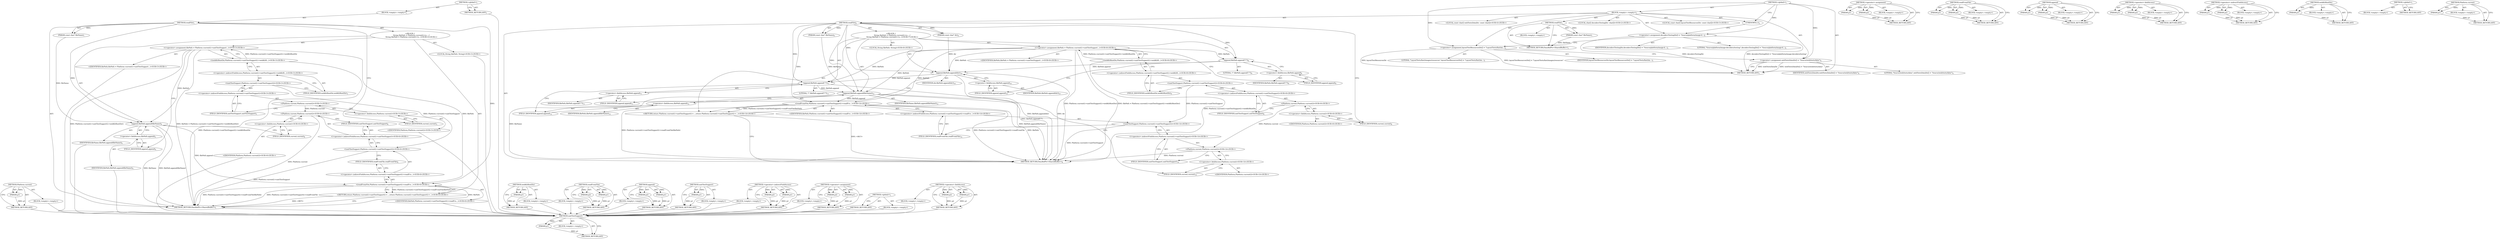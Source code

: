 digraph "Platform.current" {
vulnerable_80 [label=<(METHOD,Platform.current)>];
vulnerable_81 [label=<(PARAM,p1)>];
vulnerable_82 [label=<(BLOCK,&lt;empty&gt;,&lt;empty&gt;)>];
vulnerable_83 [label=<(METHOD_RETURN,ANY)>];
vulnerable_6 [label=<(METHOD,&lt;global&gt;)<SUB>1</SUB>>];
vulnerable_7 [label=<(BLOCK,&lt;empty&gt;,&lt;empty&gt;)<SUB>1</SUB>>];
vulnerable_8 [label=<(METHOD,readFile)<SUB>1</SUB>>];
vulnerable_9 [label=<(PARAM,const char* fileName)<SUB>1</SUB>>];
vulnerable_10 [label="<(BLOCK,{
     String filePath = Platform::current()-&gt;u...,{
     String filePath = Platform::current()-&gt;u...)<SUB>2</SUB>>"];
vulnerable_11 [label="<(LOCAL,String filePath: String)<SUB>3</SUB>>"];
vulnerable_12 [label="<(&lt;operator&gt;.assignment,filePath = Platform::current()-&gt;unitTestSupport...)<SUB>3</SUB>>"];
vulnerable_13 [label="<(IDENTIFIER,filePath,filePath = Platform::current()-&gt;unitTestSupport...)<SUB>3</SUB>>"];
vulnerable_14 [label="<(webKitRootDir,Platform::current()-&gt;unitTestSupport()-&gt;webKitR...)<SUB>3</SUB>>"];
vulnerable_15 [label="<(&lt;operator&gt;.indirectFieldAccess,Platform::current()-&gt;unitTestSupport()-&gt;webKitR...)<SUB>3</SUB>>"];
vulnerable_16 [label="<(unitTestSupport,Platform::current()-&gt;unitTestSupport())<SUB>3</SUB>>"];
vulnerable_17 [label="<(&lt;operator&gt;.indirectFieldAccess,Platform::current()-&gt;unitTestSupport)<SUB>3</SUB>>"];
vulnerable_18 [label="<(Platform.current,Platform::current())<SUB>3</SUB>>"];
vulnerable_19 [label="<(&lt;operator&gt;.fieldAccess,Platform::current)<SUB>3</SUB>>"];
vulnerable_20 [label="<(IDENTIFIER,Platform,Platform::current())<SUB>3</SUB>>"];
vulnerable_21 [label=<(FIELD_IDENTIFIER,current,current)<SUB>3</SUB>>];
vulnerable_22 [label=<(FIELD_IDENTIFIER,unitTestSupport,unitTestSupport)<SUB>3</SUB>>];
vulnerable_23 [label=<(FIELD_IDENTIFIER,webKitRootDir,webKitRootDir)<SUB>3</SUB>>];
vulnerable_24 [label=<(append,filePath.append(fileName))<SUB>4</SUB>>];
vulnerable_25 [label=<(&lt;operator&gt;.fieldAccess,filePath.append)<SUB>4</SUB>>];
vulnerable_26 [label=<(IDENTIFIER,filePath,filePath.append(fileName))<SUB>4</SUB>>];
vulnerable_27 [label=<(FIELD_IDENTIFIER,append,append)<SUB>4</SUB>>];
vulnerable_28 [label=<(IDENTIFIER,fileName,filePath.append(fileName))<SUB>4</SUB>>];
vulnerable_29 [label="<(RETURN,return Platform::current()-&gt;unitTestSupport()-&gt;...,return Platform::current()-&gt;unitTestSupport()-&gt;...)<SUB>6</SUB>>"];
vulnerable_30 [label="<(readFromFile,Platform::current()-&gt;unitTestSupport()-&gt;readFro...)<SUB>6</SUB>>"];
vulnerable_31 [label="<(&lt;operator&gt;.indirectFieldAccess,Platform::current()-&gt;unitTestSupport()-&gt;readFro...)<SUB>6</SUB>>"];
vulnerable_32 [label="<(unitTestSupport,Platform::current()-&gt;unitTestSupport())<SUB>6</SUB>>"];
vulnerable_33 [label="<(&lt;operator&gt;.indirectFieldAccess,Platform::current()-&gt;unitTestSupport)<SUB>6</SUB>>"];
vulnerable_34 [label="<(Platform.current,Platform::current())<SUB>6</SUB>>"];
vulnerable_35 [label="<(&lt;operator&gt;.fieldAccess,Platform::current)<SUB>6</SUB>>"];
vulnerable_36 [label="<(IDENTIFIER,Platform,Platform::current())<SUB>6</SUB>>"];
vulnerable_37 [label=<(FIELD_IDENTIFIER,current,current)<SUB>6</SUB>>];
vulnerable_38 [label=<(FIELD_IDENTIFIER,unitTestSupport,unitTestSupport)<SUB>6</SUB>>];
vulnerable_39 [label=<(FIELD_IDENTIFIER,readFromFile,readFromFile)<SUB>6</SUB>>];
vulnerable_40 [label="<(IDENTIFIER,filePath,Platform::current()-&gt;unitTestSupport()-&gt;readFro...)<SUB>6</SUB>>"];
vulnerable_41 [label=<(METHOD_RETURN,PassRefPtr&lt;SharedBuffer&gt;)<SUB>1</SUB>>];
vulnerable_43 [label=<(METHOD_RETURN,ANY)<SUB>1</SUB>>];
vulnerable_67 [label=<(METHOD,webKitRootDir)>];
vulnerable_68 [label=<(PARAM,p1)>];
vulnerable_69 [label=<(BLOCK,&lt;empty&gt;,&lt;empty&gt;)>];
vulnerable_70 [label=<(METHOD_RETURN,ANY)>];
vulnerable_94 [label=<(METHOD,readFromFile)>];
vulnerable_95 [label=<(PARAM,p1)>];
vulnerable_96 [label=<(PARAM,p2)>];
vulnerable_97 [label=<(BLOCK,&lt;empty&gt;,&lt;empty&gt;)>];
vulnerable_98 [label=<(METHOD_RETURN,ANY)>];
vulnerable_89 [label=<(METHOD,append)>];
vulnerable_90 [label=<(PARAM,p1)>];
vulnerable_91 [label=<(PARAM,p2)>];
vulnerable_92 [label=<(BLOCK,&lt;empty&gt;,&lt;empty&gt;)>];
vulnerable_93 [label=<(METHOD_RETURN,ANY)>];
vulnerable_76 [label=<(METHOD,unitTestSupport)>];
vulnerable_77 [label=<(PARAM,p1)>];
vulnerable_78 [label=<(BLOCK,&lt;empty&gt;,&lt;empty&gt;)>];
vulnerable_79 [label=<(METHOD_RETURN,ANY)>];
vulnerable_71 [label=<(METHOD,&lt;operator&gt;.indirectFieldAccess)>];
vulnerable_72 [label=<(PARAM,p1)>];
vulnerable_73 [label=<(PARAM,p2)>];
vulnerable_74 [label=<(BLOCK,&lt;empty&gt;,&lt;empty&gt;)>];
vulnerable_75 [label=<(METHOD_RETURN,ANY)>];
vulnerable_62 [label=<(METHOD,&lt;operator&gt;.assignment)>];
vulnerable_63 [label=<(PARAM,p1)>];
vulnerable_64 [label=<(PARAM,p2)>];
vulnerable_65 [label=<(BLOCK,&lt;empty&gt;,&lt;empty&gt;)>];
vulnerable_66 [label=<(METHOD_RETURN,ANY)>];
vulnerable_56 [label=<(METHOD,&lt;global&gt;)<SUB>1</SUB>>];
vulnerable_57 [label=<(BLOCK,&lt;empty&gt;,&lt;empty&gt;)>];
vulnerable_58 [label=<(METHOD_RETURN,ANY)>];
vulnerable_84 [label=<(METHOD,&lt;operator&gt;.fieldAccess)>];
vulnerable_85 [label=<(PARAM,p1)>];
vulnerable_86 [label=<(PARAM,p2)>];
vulnerable_87 [label=<(BLOCK,&lt;empty&gt;,&lt;empty&gt;)>];
vulnerable_88 [label=<(METHOD_RETURN,ANY)>];
fixed_122 [label=<(METHOD,unitTestSupport)>];
fixed_123 [label=<(PARAM,p1)>];
fixed_124 [label=<(BLOCK,&lt;empty&gt;,&lt;empty&gt;)>];
fixed_125 [label=<(METHOD_RETURN,ANY)>];
fixed_6 [label=<(METHOD,&lt;global&gt;)<SUB>1</SUB>>];
fixed_7 [label=<(BLOCK,&lt;empty&gt;,&lt;empty&gt;)<SUB>1</SUB>>];
fixed_8 [label=<(METHOD,readFile)<SUB>1</SUB>>];
fixed_9 [label=<(PARAM,const char* fileName)<SUB>1</SUB>>];
fixed_10 [label=<(BLOCK,&lt;empty&gt;,&lt;empty&gt;)>];
fixed_11 [label=<(METHOD_RETURN,PassRefPtr&lt;SharedBuffer&gt;)<SUB>1</SUB>>];
fixed_13 [label=<(UNKNOWN,t,t)<SUB>2</SUB>>];
fixed_14 [label="<(LOCAL,char[] decodersTestingDir: char[])<SUB>2</SUB>>"];
fixed_15 [label=<(&lt;operator&gt;.assignment,decodersTestingDir[] = &quot;Source/platform/image-d...)<SUB>2</SUB>>];
fixed_16 [label=<(IDENTIFIER,decodersTestingDir,decodersTestingDir[] = &quot;Source/platform/image-d...)<SUB>2</SUB>>];
fixed_17 [label=<(LITERAL,&quot;Source/platform/image-decoders/testing&quot;,decodersTestingDir[] = &quot;Source/platform/image-d...)<SUB>2</SUB>>];
fixed_18 [label="<(LOCAL,const char[] layoutTestResourcesDir: const char[])<SUB>3</SUB>>"];
fixed_19 [label=<(&lt;operator&gt;.assignment,layoutTestResourcesDir[] = &quot;LayoutTests/fast/im...)<SUB>3</SUB>>];
fixed_20 [label=<(IDENTIFIER,layoutTestResourcesDir,layoutTestResourcesDir[] = &quot;LayoutTests/fast/im...)<SUB>3</SUB>>];
fixed_21 [label=<(LITERAL,&quot;LayoutTests/fast/images/resources&quot;,layoutTestResourcesDir[] = &quot;LayoutTests/fast/im...)<SUB>3</SUB>>];
fixed_22 [label="<(LOCAL,const char[] webTestsDataDir: const char[])<SUB>4</SUB>>"];
fixed_23 [label=<(&lt;operator&gt;.assignment,webTestsDataDir[] = &quot;Source/web/tests/data&quot;)<SUB>4</SUB>>];
fixed_24 [label=<(IDENTIFIER,webTestsDataDir,webTestsDataDir[] = &quot;Source/web/tests/data&quot;)<SUB>4</SUB>>];
fixed_25 [label=<(LITERAL,&quot;Source/web/tests/data&quot;,webTestsDataDir[] = &quot;Source/web/tests/data&quot;)<SUB>4</SUB>>];
fixed_26 [label=<(METHOD,readFile)<SUB>6</SUB>>];
fixed_27 [label=<(PARAM,const char* dir)<SUB>6</SUB>>];
fixed_28 [label=<(PARAM,const char* fileName)<SUB>6</SUB>>];
fixed_29 [label="<(BLOCK,{
     String filePath = Platform::current()-&gt;u...,{
     String filePath = Platform::current()-&gt;u...)<SUB>7</SUB>>"];
fixed_30 [label="<(LOCAL,String filePath: String)<SUB>8</SUB>>"];
fixed_31 [label="<(&lt;operator&gt;.assignment,filePath = Platform::current()-&gt;unitTestSupport...)<SUB>8</SUB>>"];
fixed_32 [label="<(IDENTIFIER,filePath,filePath = Platform::current()-&gt;unitTestSupport...)<SUB>8</SUB>>"];
fixed_33 [label="<(webKitRootDir,Platform::current()-&gt;unitTestSupport()-&gt;webKitR...)<SUB>8</SUB>>"];
fixed_34 [label="<(&lt;operator&gt;.indirectFieldAccess,Platform::current()-&gt;unitTestSupport()-&gt;webKitR...)<SUB>8</SUB>>"];
fixed_35 [label="<(unitTestSupport,Platform::current()-&gt;unitTestSupport())<SUB>8</SUB>>"];
fixed_36 [label="<(&lt;operator&gt;.indirectFieldAccess,Platform::current()-&gt;unitTestSupport)<SUB>8</SUB>>"];
fixed_37 [label="<(Platform.current,Platform::current())<SUB>8</SUB>>"];
fixed_38 [label="<(&lt;operator&gt;.fieldAccess,Platform::current)<SUB>8</SUB>>"];
fixed_39 [label="<(IDENTIFIER,Platform,Platform::current())<SUB>8</SUB>>"];
fixed_40 [label=<(FIELD_IDENTIFIER,current,current)<SUB>8</SUB>>];
fixed_41 [label=<(FIELD_IDENTIFIER,unitTestSupport,unitTestSupport)<SUB>8</SUB>>];
fixed_42 [label=<(FIELD_IDENTIFIER,webKitRootDir,webKitRootDir)<SUB>8</SUB>>];
fixed_43 [label=<(append,filePath.append(&quot;/&quot;))<SUB>9</SUB>>];
fixed_44 [label=<(&lt;operator&gt;.fieldAccess,filePath.append)<SUB>9</SUB>>];
fixed_45 [label=<(IDENTIFIER,filePath,filePath.append(&quot;/&quot;))<SUB>9</SUB>>];
fixed_46 [label=<(FIELD_IDENTIFIER,append,append)<SUB>9</SUB>>];
fixed_47 [label=<(LITERAL,&quot;/&quot;,filePath.append(&quot;/&quot;))<SUB>9</SUB>>];
fixed_48 [label=<(append,filePath.append(dir))<SUB>10</SUB>>];
fixed_49 [label=<(&lt;operator&gt;.fieldAccess,filePath.append)<SUB>10</SUB>>];
fixed_50 [label=<(IDENTIFIER,filePath,filePath.append(dir))<SUB>10</SUB>>];
fixed_51 [label=<(FIELD_IDENTIFIER,append,append)<SUB>10</SUB>>];
fixed_52 [label=<(IDENTIFIER,dir,filePath.append(dir))<SUB>10</SUB>>];
fixed_53 [label=<(append,filePath.append(&quot;/&quot;))<SUB>11</SUB>>];
fixed_54 [label=<(&lt;operator&gt;.fieldAccess,filePath.append)<SUB>11</SUB>>];
fixed_55 [label=<(IDENTIFIER,filePath,filePath.append(&quot;/&quot;))<SUB>11</SUB>>];
fixed_56 [label=<(FIELD_IDENTIFIER,append,append)<SUB>11</SUB>>];
fixed_57 [label=<(LITERAL,&quot;/&quot;,filePath.append(&quot;/&quot;))<SUB>11</SUB>>];
fixed_58 [label=<(append,filePath.append(fileName))<SUB>12</SUB>>];
fixed_59 [label=<(&lt;operator&gt;.fieldAccess,filePath.append)<SUB>12</SUB>>];
fixed_60 [label=<(IDENTIFIER,filePath,filePath.append(fileName))<SUB>12</SUB>>];
fixed_61 [label=<(FIELD_IDENTIFIER,append,append)<SUB>12</SUB>>];
fixed_62 [label=<(IDENTIFIER,fileName,filePath.append(fileName))<SUB>12</SUB>>];
fixed_63 [label="<(RETURN,return Platform::current()-&gt;unitTestSupport()-&gt;...,return Platform::current()-&gt;unitTestSupport()-&gt;...)<SUB>14</SUB>>"];
fixed_64 [label="<(readFromFile,Platform::current()-&gt;unitTestSupport()-&gt;readFro...)<SUB>14</SUB>>"];
fixed_65 [label="<(&lt;operator&gt;.indirectFieldAccess,Platform::current()-&gt;unitTestSupport()-&gt;readFro...)<SUB>14</SUB>>"];
fixed_66 [label="<(unitTestSupport,Platform::current()-&gt;unitTestSupport())<SUB>14</SUB>>"];
fixed_67 [label="<(&lt;operator&gt;.indirectFieldAccess,Platform::current()-&gt;unitTestSupport)<SUB>14</SUB>>"];
fixed_68 [label="<(Platform.current,Platform::current())<SUB>14</SUB>>"];
fixed_69 [label="<(&lt;operator&gt;.fieldAccess,Platform::current)<SUB>14</SUB>>"];
fixed_70 [label="<(IDENTIFIER,Platform,Platform::current())<SUB>14</SUB>>"];
fixed_71 [label=<(FIELD_IDENTIFIER,current,current)<SUB>14</SUB>>];
fixed_72 [label=<(FIELD_IDENTIFIER,unitTestSupport,unitTestSupport)<SUB>14</SUB>>];
fixed_73 [label=<(FIELD_IDENTIFIER,readFromFile,readFromFile)<SUB>14</SUB>>];
fixed_74 [label="<(IDENTIFIER,filePath,Platform::current()-&gt;unitTestSupport()-&gt;readFro...)<SUB>14</SUB>>"];
fixed_75 [label=<(METHOD_RETURN,PassRefPtr&lt;SharedBuffer&gt;)<SUB>6</SUB>>];
fixed_77 [label=<(METHOD_RETURN,ANY)<SUB>1</SUB>>];
fixed_108 [label=<(METHOD,&lt;operator&gt;.assignment)>];
fixed_109 [label=<(PARAM,p1)>];
fixed_110 [label=<(PARAM,p2)>];
fixed_111 [label=<(BLOCK,&lt;empty&gt;,&lt;empty&gt;)>];
fixed_112 [label=<(METHOD_RETURN,ANY)>];
fixed_140 [label=<(METHOD,readFromFile)>];
fixed_141 [label=<(PARAM,p1)>];
fixed_142 [label=<(PARAM,p2)>];
fixed_143 [label=<(BLOCK,&lt;empty&gt;,&lt;empty&gt;)>];
fixed_144 [label=<(METHOD_RETURN,ANY)>];
fixed_135 [label=<(METHOD,append)>];
fixed_136 [label=<(PARAM,p1)>];
fixed_137 [label=<(PARAM,p2)>];
fixed_138 [label=<(BLOCK,&lt;empty&gt;,&lt;empty&gt;)>];
fixed_139 [label=<(METHOD_RETURN,ANY)>];
fixed_130 [label=<(METHOD,&lt;operator&gt;.fieldAccess)>];
fixed_131 [label=<(PARAM,p1)>];
fixed_132 [label=<(PARAM,p2)>];
fixed_133 [label=<(BLOCK,&lt;empty&gt;,&lt;empty&gt;)>];
fixed_134 [label=<(METHOD_RETURN,ANY)>];
fixed_117 [label=<(METHOD,&lt;operator&gt;.indirectFieldAccess)>];
fixed_118 [label=<(PARAM,p1)>];
fixed_119 [label=<(PARAM,p2)>];
fixed_120 [label=<(BLOCK,&lt;empty&gt;,&lt;empty&gt;)>];
fixed_121 [label=<(METHOD_RETURN,ANY)>];
fixed_113 [label=<(METHOD,webKitRootDir)>];
fixed_114 [label=<(PARAM,p1)>];
fixed_115 [label=<(BLOCK,&lt;empty&gt;,&lt;empty&gt;)>];
fixed_116 [label=<(METHOD_RETURN,ANY)>];
fixed_102 [label=<(METHOD,&lt;global&gt;)<SUB>1</SUB>>];
fixed_103 [label=<(BLOCK,&lt;empty&gt;,&lt;empty&gt;)>];
fixed_104 [label=<(METHOD_RETURN,ANY)>];
fixed_126 [label=<(METHOD,Platform.current)>];
fixed_127 [label=<(PARAM,p1)>];
fixed_128 [label=<(BLOCK,&lt;empty&gt;,&lt;empty&gt;)>];
fixed_129 [label=<(METHOD_RETURN,ANY)>];
vulnerable_80 -> vulnerable_81  [key=0, label="AST: "];
vulnerable_80 -> vulnerable_81  [key=1, label="DDG: "];
vulnerable_80 -> vulnerable_82  [key=0, label="AST: "];
vulnerable_80 -> vulnerable_83  [key=0, label="AST: "];
vulnerable_80 -> vulnerable_83  [key=1, label="CFG: "];
vulnerable_81 -> vulnerable_83  [key=0, label="DDG: p1"];
vulnerable_82 -> fixed_122  [key=0];
vulnerable_83 -> fixed_122  [key=0];
vulnerable_6 -> vulnerable_7  [key=0, label="AST: "];
vulnerable_6 -> vulnerable_43  [key=0, label="AST: "];
vulnerable_6 -> vulnerable_43  [key=1, label="CFG: "];
vulnerable_7 -> vulnerable_8  [key=0, label="AST: "];
vulnerable_8 -> vulnerable_9  [key=0, label="AST: "];
vulnerable_8 -> vulnerable_9  [key=1, label="DDG: "];
vulnerable_8 -> vulnerable_10  [key=0, label="AST: "];
vulnerable_8 -> vulnerable_41  [key=0, label="AST: "];
vulnerable_8 -> vulnerable_21  [key=0, label="CFG: "];
vulnerable_8 -> vulnerable_24  [key=0, label="DDG: "];
vulnerable_8 -> vulnerable_30  [key=0, label="DDG: "];
vulnerable_9 -> vulnerable_24  [key=0, label="DDG: fileName"];
vulnerable_10 -> vulnerable_11  [key=0, label="AST: "];
vulnerable_10 -> vulnerable_12  [key=0, label="AST: "];
vulnerable_10 -> vulnerable_24  [key=0, label="AST: "];
vulnerable_10 -> vulnerable_29  [key=0, label="AST: "];
vulnerable_11 -> fixed_122  [key=0];
vulnerable_12 -> vulnerable_13  [key=0, label="AST: "];
vulnerable_12 -> vulnerable_14  [key=0, label="AST: "];
vulnerable_12 -> vulnerable_27  [key=0, label="CFG: "];
vulnerable_12 -> vulnerable_41  [key=0, label="DDG: Platform::current()-&gt;unitTestSupport()-&gt;webKitRootDir()"];
vulnerable_12 -> vulnerable_41  [key=1, label="DDG: filePath = Platform::current()-&gt;unitTestSupport()-&gt;webKitRootDir()"];
vulnerable_12 -> vulnerable_24  [key=0, label="DDG: filePath"];
vulnerable_12 -> vulnerable_30  [key=0, label="DDG: filePath"];
vulnerable_13 -> fixed_122  [key=0];
vulnerable_14 -> vulnerable_15  [key=0, label="AST: "];
vulnerable_14 -> vulnerable_12  [key=0, label="CFG: "];
vulnerable_14 -> vulnerable_12  [key=1, label="DDG: Platform::current()-&gt;unitTestSupport()-&gt;webKitRootDir"];
vulnerable_14 -> vulnerable_41  [key=0, label="DDG: Platform::current()-&gt;unitTestSupport()-&gt;webKitRootDir"];
vulnerable_15 -> vulnerable_16  [key=0, label="AST: "];
vulnerable_15 -> vulnerable_23  [key=0, label="AST: "];
vulnerable_15 -> vulnerable_14  [key=0, label="CFG: "];
vulnerable_16 -> vulnerable_17  [key=0, label="AST: "];
vulnerable_16 -> vulnerable_23  [key=0, label="CFG: "];
vulnerable_16 -> vulnerable_32  [key=0, label="DDG: Platform::current()-&gt;unitTestSupport"];
vulnerable_17 -> vulnerable_18  [key=0, label="AST: "];
vulnerable_17 -> vulnerable_22  [key=0, label="AST: "];
vulnerable_17 -> vulnerable_16  [key=0, label="CFG: "];
vulnerable_18 -> vulnerable_19  [key=0, label="AST: "];
vulnerable_18 -> vulnerable_22  [key=0, label="CFG: "];
vulnerable_18 -> vulnerable_34  [key=0, label="DDG: Platform::current"];
vulnerable_19 -> vulnerable_20  [key=0, label="AST: "];
vulnerable_19 -> vulnerable_21  [key=0, label="AST: "];
vulnerable_19 -> vulnerable_18  [key=0, label="CFG: "];
vulnerable_20 -> fixed_122  [key=0];
vulnerable_21 -> vulnerable_19  [key=0, label="CFG: "];
vulnerable_22 -> vulnerable_17  [key=0, label="CFG: "];
vulnerable_23 -> vulnerable_15  [key=0, label="CFG: "];
vulnerable_24 -> vulnerable_25  [key=0, label="AST: "];
vulnerable_24 -> vulnerable_28  [key=0, label="AST: "];
vulnerable_24 -> vulnerable_37  [key=0, label="CFG: "];
vulnerable_24 -> vulnerable_41  [key=0, label="DDG: fileName"];
vulnerable_24 -> vulnerable_41  [key=1, label="DDG: filePath.append(fileName)"];
vulnerable_24 -> vulnerable_30  [key=0, label="DDG: filePath.append"];
vulnerable_25 -> vulnerable_26  [key=0, label="AST: "];
vulnerable_25 -> vulnerable_27  [key=0, label="AST: "];
vulnerable_25 -> vulnerable_24  [key=0, label="CFG: "];
vulnerable_26 -> fixed_122  [key=0];
vulnerable_27 -> vulnerable_25  [key=0, label="CFG: "];
vulnerable_28 -> fixed_122  [key=0];
vulnerable_29 -> vulnerable_30  [key=0, label="AST: "];
vulnerable_29 -> vulnerable_41  [key=0, label="CFG: "];
vulnerable_29 -> vulnerable_41  [key=1, label="DDG: &lt;RET&gt;"];
vulnerable_30 -> vulnerable_31  [key=0, label="AST: "];
vulnerable_30 -> vulnerable_40  [key=0, label="AST: "];
vulnerable_30 -> vulnerable_29  [key=0, label="CFG: "];
vulnerable_30 -> vulnerable_29  [key=1, label="DDG: Platform::current()-&gt;unitTestSupport()-&gt;readFromFile(filePath)"];
vulnerable_30 -> vulnerable_41  [key=0, label="DDG: Platform::current()-&gt;unitTestSupport()-&gt;readFromFile"];
vulnerable_30 -> vulnerable_41  [key=1, label="DDG: filePath"];
vulnerable_30 -> vulnerable_41  [key=2, label="DDG: Platform::current()-&gt;unitTestSupport()-&gt;readFromFile(filePath)"];
vulnerable_31 -> vulnerable_32  [key=0, label="AST: "];
vulnerable_31 -> vulnerable_39  [key=0, label="AST: "];
vulnerable_31 -> vulnerable_30  [key=0, label="CFG: "];
vulnerable_32 -> vulnerable_33  [key=0, label="AST: "];
vulnerable_32 -> vulnerable_39  [key=0, label="CFG: "];
vulnerable_32 -> vulnerable_41  [key=0, label="DDG: Platform::current()-&gt;unitTestSupport"];
vulnerable_33 -> vulnerable_34  [key=0, label="AST: "];
vulnerable_33 -> vulnerable_38  [key=0, label="AST: "];
vulnerable_33 -> vulnerable_32  [key=0, label="CFG: "];
vulnerable_34 -> vulnerable_35  [key=0, label="AST: "];
vulnerable_34 -> vulnerable_38  [key=0, label="CFG: "];
vulnerable_34 -> vulnerable_41  [key=0, label="DDG: Platform::current"];
vulnerable_35 -> vulnerable_36  [key=0, label="AST: "];
vulnerable_35 -> vulnerable_37  [key=0, label="AST: "];
vulnerable_35 -> vulnerable_34  [key=0, label="CFG: "];
vulnerable_36 -> fixed_122  [key=0];
vulnerable_37 -> vulnerable_35  [key=0, label="CFG: "];
vulnerable_38 -> vulnerable_33  [key=0, label="CFG: "];
vulnerable_39 -> vulnerable_31  [key=0, label="CFG: "];
vulnerable_40 -> fixed_122  [key=0];
vulnerable_41 -> fixed_122  [key=0];
vulnerable_43 -> fixed_122  [key=0];
vulnerable_67 -> vulnerable_68  [key=0, label="AST: "];
vulnerable_67 -> vulnerable_68  [key=1, label="DDG: "];
vulnerable_67 -> vulnerable_69  [key=0, label="AST: "];
vulnerable_67 -> vulnerable_70  [key=0, label="AST: "];
vulnerable_67 -> vulnerable_70  [key=1, label="CFG: "];
vulnerable_68 -> vulnerable_70  [key=0, label="DDG: p1"];
vulnerable_69 -> fixed_122  [key=0];
vulnerable_70 -> fixed_122  [key=0];
vulnerable_94 -> vulnerable_95  [key=0, label="AST: "];
vulnerable_94 -> vulnerable_95  [key=1, label="DDG: "];
vulnerable_94 -> vulnerable_97  [key=0, label="AST: "];
vulnerable_94 -> vulnerable_96  [key=0, label="AST: "];
vulnerable_94 -> vulnerable_96  [key=1, label="DDG: "];
vulnerable_94 -> vulnerable_98  [key=0, label="AST: "];
vulnerable_94 -> vulnerable_98  [key=1, label="CFG: "];
vulnerable_95 -> vulnerable_98  [key=0, label="DDG: p1"];
vulnerable_96 -> vulnerable_98  [key=0, label="DDG: p2"];
vulnerable_97 -> fixed_122  [key=0];
vulnerable_98 -> fixed_122  [key=0];
vulnerable_89 -> vulnerable_90  [key=0, label="AST: "];
vulnerable_89 -> vulnerable_90  [key=1, label="DDG: "];
vulnerable_89 -> vulnerable_92  [key=0, label="AST: "];
vulnerable_89 -> vulnerable_91  [key=0, label="AST: "];
vulnerable_89 -> vulnerable_91  [key=1, label="DDG: "];
vulnerable_89 -> vulnerable_93  [key=0, label="AST: "];
vulnerable_89 -> vulnerable_93  [key=1, label="CFG: "];
vulnerable_90 -> vulnerable_93  [key=0, label="DDG: p1"];
vulnerable_91 -> vulnerable_93  [key=0, label="DDG: p2"];
vulnerable_92 -> fixed_122  [key=0];
vulnerable_93 -> fixed_122  [key=0];
vulnerable_76 -> vulnerable_77  [key=0, label="AST: "];
vulnerable_76 -> vulnerable_77  [key=1, label="DDG: "];
vulnerable_76 -> vulnerable_78  [key=0, label="AST: "];
vulnerable_76 -> vulnerable_79  [key=0, label="AST: "];
vulnerable_76 -> vulnerable_79  [key=1, label="CFG: "];
vulnerable_77 -> vulnerable_79  [key=0, label="DDG: p1"];
vulnerable_78 -> fixed_122  [key=0];
vulnerable_79 -> fixed_122  [key=0];
vulnerable_71 -> vulnerable_72  [key=0, label="AST: "];
vulnerable_71 -> vulnerable_72  [key=1, label="DDG: "];
vulnerable_71 -> vulnerable_74  [key=0, label="AST: "];
vulnerable_71 -> vulnerable_73  [key=0, label="AST: "];
vulnerable_71 -> vulnerable_73  [key=1, label="DDG: "];
vulnerable_71 -> vulnerable_75  [key=0, label="AST: "];
vulnerable_71 -> vulnerable_75  [key=1, label="CFG: "];
vulnerable_72 -> vulnerable_75  [key=0, label="DDG: p1"];
vulnerable_73 -> vulnerable_75  [key=0, label="DDG: p2"];
vulnerable_74 -> fixed_122  [key=0];
vulnerable_75 -> fixed_122  [key=0];
vulnerable_62 -> vulnerable_63  [key=0, label="AST: "];
vulnerable_62 -> vulnerable_63  [key=1, label="DDG: "];
vulnerable_62 -> vulnerable_65  [key=0, label="AST: "];
vulnerable_62 -> vulnerable_64  [key=0, label="AST: "];
vulnerable_62 -> vulnerable_64  [key=1, label="DDG: "];
vulnerable_62 -> vulnerable_66  [key=0, label="AST: "];
vulnerable_62 -> vulnerable_66  [key=1, label="CFG: "];
vulnerable_63 -> vulnerable_66  [key=0, label="DDG: p1"];
vulnerable_64 -> vulnerable_66  [key=0, label="DDG: p2"];
vulnerable_65 -> fixed_122  [key=0];
vulnerable_66 -> fixed_122  [key=0];
vulnerable_56 -> vulnerable_57  [key=0, label="AST: "];
vulnerable_56 -> vulnerable_58  [key=0, label="AST: "];
vulnerable_56 -> vulnerable_58  [key=1, label="CFG: "];
vulnerable_57 -> fixed_122  [key=0];
vulnerable_58 -> fixed_122  [key=0];
vulnerable_84 -> vulnerable_85  [key=0, label="AST: "];
vulnerable_84 -> vulnerable_85  [key=1, label="DDG: "];
vulnerable_84 -> vulnerable_87  [key=0, label="AST: "];
vulnerable_84 -> vulnerable_86  [key=0, label="AST: "];
vulnerable_84 -> vulnerable_86  [key=1, label="DDG: "];
vulnerable_84 -> vulnerable_88  [key=0, label="AST: "];
vulnerable_84 -> vulnerable_88  [key=1, label="CFG: "];
vulnerable_85 -> vulnerable_88  [key=0, label="DDG: p1"];
vulnerable_86 -> vulnerable_88  [key=0, label="DDG: p2"];
vulnerable_87 -> fixed_122  [key=0];
vulnerable_88 -> fixed_122  [key=0];
fixed_122 -> fixed_123  [key=0, label="AST: "];
fixed_122 -> fixed_123  [key=1, label="DDG: "];
fixed_122 -> fixed_124  [key=0, label="AST: "];
fixed_122 -> fixed_125  [key=0, label="AST: "];
fixed_122 -> fixed_125  [key=1, label="CFG: "];
fixed_123 -> fixed_125  [key=0, label="DDG: p1"];
fixed_6 -> fixed_7  [key=0, label="AST: "];
fixed_6 -> fixed_77  [key=0, label="AST: "];
fixed_6 -> fixed_13  [key=0, label="CFG: "];
fixed_6 -> fixed_15  [key=0, label="DDG: "];
fixed_6 -> fixed_19  [key=0, label="DDG: "];
fixed_6 -> fixed_23  [key=0, label="DDG: "];
fixed_7 -> fixed_8  [key=0, label="AST: "];
fixed_7 -> fixed_13  [key=0, label="AST: "];
fixed_7 -> fixed_14  [key=0, label="AST: "];
fixed_7 -> fixed_15  [key=0, label="AST: "];
fixed_7 -> fixed_18  [key=0, label="AST: "];
fixed_7 -> fixed_19  [key=0, label="AST: "];
fixed_7 -> fixed_22  [key=0, label="AST: "];
fixed_7 -> fixed_23  [key=0, label="AST: "];
fixed_7 -> fixed_26  [key=0, label="AST: "];
fixed_8 -> fixed_9  [key=0, label="AST: "];
fixed_8 -> fixed_9  [key=1, label="DDG: "];
fixed_8 -> fixed_10  [key=0, label="AST: "];
fixed_8 -> fixed_11  [key=0, label="AST: "];
fixed_8 -> fixed_11  [key=1, label="CFG: "];
fixed_9 -> fixed_11  [key=0, label="DDG: fileName"];
fixed_13 -> fixed_15  [key=0, label="CFG: "];
fixed_15 -> fixed_16  [key=0, label="AST: "];
fixed_15 -> fixed_17  [key=0, label="AST: "];
fixed_15 -> fixed_19  [key=0, label="CFG: "];
fixed_15 -> fixed_77  [key=0, label="DDG: decodersTestingDir"];
fixed_15 -> fixed_77  [key=1, label="DDG: decodersTestingDir[] = &quot;Source/platform/image-decoders/testing&quot;"];
fixed_19 -> fixed_20  [key=0, label="AST: "];
fixed_19 -> fixed_21  [key=0, label="AST: "];
fixed_19 -> fixed_23  [key=0, label="CFG: "];
fixed_19 -> fixed_77  [key=0, label="DDG: layoutTestResourcesDir"];
fixed_19 -> fixed_77  [key=1, label="DDG: layoutTestResourcesDir[] = &quot;LayoutTests/fast/images/resources&quot;"];
fixed_23 -> fixed_24  [key=0, label="AST: "];
fixed_23 -> fixed_25  [key=0, label="AST: "];
fixed_23 -> fixed_77  [key=0, label="CFG: "];
fixed_23 -> fixed_77  [key=1, label="DDG: webTestsDataDir"];
fixed_23 -> fixed_77  [key=2, label="DDG: webTestsDataDir[] = &quot;Source/web/tests/data&quot;"];
fixed_26 -> fixed_27  [key=0, label="AST: "];
fixed_26 -> fixed_27  [key=1, label="DDG: "];
fixed_26 -> fixed_28  [key=0, label="AST: "];
fixed_26 -> fixed_28  [key=1, label="DDG: "];
fixed_26 -> fixed_29  [key=0, label="AST: "];
fixed_26 -> fixed_75  [key=0, label="AST: "];
fixed_26 -> fixed_40  [key=0, label="CFG: "];
fixed_26 -> fixed_43  [key=0, label="DDG: "];
fixed_26 -> fixed_48  [key=0, label="DDG: "];
fixed_26 -> fixed_53  [key=0, label="DDG: "];
fixed_26 -> fixed_58  [key=0, label="DDG: "];
fixed_26 -> fixed_64  [key=0, label="DDG: "];
fixed_27 -> fixed_48  [key=0, label="DDG: dir"];
fixed_28 -> fixed_58  [key=0, label="DDG: fileName"];
fixed_29 -> fixed_30  [key=0, label="AST: "];
fixed_29 -> fixed_31  [key=0, label="AST: "];
fixed_29 -> fixed_43  [key=0, label="AST: "];
fixed_29 -> fixed_48  [key=0, label="AST: "];
fixed_29 -> fixed_53  [key=0, label="AST: "];
fixed_29 -> fixed_58  [key=0, label="AST: "];
fixed_29 -> fixed_63  [key=0, label="AST: "];
fixed_31 -> fixed_32  [key=0, label="AST: "];
fixed_31 -> fixed_33  [key=0, label="AST: "];
fixed_31 -> fixed_46  [key=0, label="CFG: "];
fixed_31 -> fixed_75  [key=0, label="DDG: Platform::current()-&gt;unitTestSupport()-&gt;webKitRootDir()"];
fixed_31 -> fixed_75  [key=1, label="DDG: filePath = Platform::current()-&gt;unitTestSupport()-&gt;webKitRootDir()"];
fixed_31 -> fixed_43  [key=0, label="DDG: filePath"];
fixed_31 -> fixed_48  [key=0, label="DDG: filePath"];
fixed_31 -> fixed_53  [key=0, label="DDG: filePath"];
fixed_31 -> fixed_58  [key=0, label="DDG: filePath"];
fixed_31 -> fixed_64  [key=0, label="DDG: filePath"];
fixed_33 -> fixed_34  [key=0, label="AST: "];
fixed_33 -> fixed_31  [key=0, label="CFG: "];
fixed_33 -> fixed_31  [key=1, label="DDG: Platform::current()-&gt;unitTestSupport()-&gt;webKitRootDir"];
fixed_33 -> fixed_75  [key=0, label="DDG: Platform::current()-&gt;unitTestSupport()-&gt;webKitRootDir"];
fixed_34 -> fixed_35  [key=0, label="AST: "];
fixed_34 -> fixed_42  [key=0, label="AST: "];
fixed_34 -> fixed_33  [key=0, label="CFG: "];
fixed_35 -> fixed_36  [key=0, label="AST: "];
fixed_35 -> fixed_42  [key=0, label="CFG: "];
fixed_35 -> fixed_66  [key=0, label="DDG: Platform::current()-&gt;unitTestSupport"];
fixed_36 -> fixed_37  [key=0, label="AST: "];
fixed_36 -> fixed_41  [key=0, label="AST: "];
fixed_36 -> fixed_35  [key=0, label="CFG: "];
fixed_37 -> fixed_38  [key=0, label="AST: "];
fixed_37 -> fixed_41  [key=0, label="CFG: "];
fixed_37 -> fixed_68  [key=0, label="DDG: Platform::current"];
fixed_38 -> fixed_39  [key=0, label="AST: "];
fixed_38 -> fixed_40  [key=0, label="AST: "];
fixed_38 -> fixed_37  [key=0, label="CFG: "];
fixed_40 -> fixed_38  [key=0, label="CFG: "];
fixed_41 -> fixed_36  [key=0, label="CFG: "];
fixed_42 -> fixed_34  [key=0, label="CFG: "];
fixed_43 -> fixed_44  [key=0, label="AST: "];
fixed_43 -> fixed_47  [key=0, label="AST: "];
fixed_43 -> fixed_51  [key=0, label="CFG: "];
fixed_43 -> fixed_48  [key=0, label="DDG: filePath.append"];
fixed_44 -> fixed_45  [key=0, label="AST: "];
fixed_44 -> fixed_46  [key=0, label="AST: "];
fixed_44 -> fixed_43  [key=0, label="CFG: "];
fixed_46 -> fixed_44  [key=0, label="CFG: "];
fixed_48 -> fixed_49  [key=0, label="AST: "];
fixed_48 -> fixed_52  [key=0, label="AST: "];
fixed_48 -> fixed_56  [key=0, label="CFG: "];
fixed_48 -> fixed_75  [key=0, label="DDG: dir"];
fixed_48 -> fixed_75  [key=1, label="DDG: filePath.append(dir)"];
fixed_48 -> fixed_53  [key=0, label="DDG: filePath.append"];
fixed_49 -> fixed_50  [key=0, label="AST: "];
fixed_49 -> fixed_51  [key=0, label="AST: "];
fixed_49 -> fixed_48  [key=0, label="CFG: "];
fixed_51 -> fixed_49  [key=0, label="CFG: "];
fixed_53 -> fixed_54  [key=0, label="AST: "];
fixed_53 -> fixed_57  [key=0, label="AST: "];
fixed_53 -> fixed_61  [key=0, label="CFG: "];
fixed_53 -> fixed_75  [key=0, label="DDG: filePath.append(&quot;/&quot;)"];
fixed_53 -> fixed_58  [key=0, label="DDG: filePath.append"];
fixed_54 -> fixed_55  [key=0, label="AST: "];
fixed_54 -> fixed_56  [key=0, label="AST: "];
fixed_54 -> fixed_53  [key=0, label="CFG: "];
fixed_56 -> fixed_54  [key=0, label="CFG: "];
fixed_58 -> fixed_59  [key=0, label="AST: "];
fixed_58 -> fixed_62  [key=0, label="AST: "];
fixed_58 -> fixed_71  [key=0, label="CFG: "];
fixed_58 -> fixed_75  [key=0, label="DDG: fileName"];
fixed_58 -> fixed_75  [key=1, label="DDG: filePath.append(fileName)"];
fixed_58 -> fixed_64  [key=0, label="DDG: filePath.append"];
fixed_59 -> fixed_60  [key=0, label="AST: "];
fixed_59 -> fixed_61  [key=0, label="AST: "];
fixed_59 -> fixed_58  [key=0, label="CFG: "];
fixed_61 -> fixed_59  [key=0, label="CFG: "];
fixed_63 -> fixed_64  [key=0, label="AST: "];
fixed_63 -> fixed_75  [key=0, label="CFG: "];
fixed_63 -> fixed_75  [key=1, label="DDG: &lt;RET&gt;"];
fixed_64 -> fixed_65  [key=0, label="AST: "];
fixed_64 -> fixed_74  [key=0, label="AST: "];
fixed_64 -> fixed_63  [key=0, label="CFG: "];
fixed_64 -> fixed_63  [key=1, label="DDG: Platform::current()-&gt;unitTestSupport()-&gt;readFromFile(filePath)"];
fixed_64 -> fixed_75  [key=0, label="DDG: Platform::current()-&gt;unitTestSupport()-&gt;readFromFile"];
fixed_64 -> fixed_75  [key=1, label="DDG: filePath"];
fixed_64 -> fixed_75  [key=2, label="DDG: Platform::current()-&gt;unitTestSupport()-&gt;readFromFile(filePath)"];
fixed_65 -> fixed_66  [key=0, label="AST: "];
fixed_65 -> fixed_73  [key=0, label="AST: "];
fixed_65 -> fixed_64  [key=0, label="CFG: "];
fixed_66 -> fixed_67  [key=0, label="AST: "];
fixed_66 -> fixed_73  [key=0, label="CFG: "];
fixed_66 -> fixed_75  [key=0, label="DDG: Platform::current()-&gt;unitTestSupport"];
fixed_67 -> fixed_68  [key=0, label="AST: "];
fixed_67 -> fixed_72  [key=0, label="AST: "];
fixed_67 -> fixed_66  [key=0, label="CFG: "];
fixed_68 -> fixed_69  [key=0, label="AST: "];
fixed_68 -> fixed_72  [key=0, label="CFG: "];
fixed_68 -> fixed_75  [key=0, label="DDG: Platform::current"];
fixed_69 -> fixed_70  [key=0, label="AST: "];
fixed_69 -> fixed_71  [key=0, label="AST: "];
fixed_69 -> fixed_68  [key=0, label="CFG: "];
fixed_71 -> fixed_69  [key=0, label="CFG: "];
fixed_72 -> fixed_67  [key=0, label="CFG: "];
fixed_73 -> fixed_65  [key=0, label="CFG: "];
fixed_108 -> fixed_109  [key=0, label="AST: "];
fixed_108 -> fixed_109  [key=1, label="DDG: "];
fixed_108 -> fixed_111  [key=0, label="AST: "];
fixed_108 -> fixed_110  [key=0, label="AST: "];
fixed_108 -> fixed_110  [key=1, label="DDG: "];
fixed_108 -> fixed_112  [key=0, label="AST: "];
fixed_108 -> fixed_112  [key=1, label="CFG: "];
fixed_109 -> fixed_112  [key=0, label="DDG: p1"];
fixed_110 -> fixed_112  [key=0, label="DDG: p2"];
fixed_140 -> fixed_141  [key=0, label="AST: "];
fixed_140 -> fixed_141  [key=1, label="DDG: "];
fixed_140 -> fixed_143  [key=0, label="AST: "];
fixed_140 -> fixed_142  [key=0, label="AST: "];
fixed_140 -> fixed_142  [key=1, label="DDG: "];
fixed_140 -> fixed_144  [key=0, label="AST: "];
fixed_140 -> fixed_144  [key=1, label="CFG: "];
fixed_141 -> fixed_144  [key=0, label="DDG: p1"];
fixed_142 -> fixed_144  [key=0, label="DDG: p2"];
fixed_135 -> fixed_136  [key=0, label="AST: "];
fixed_135 -> fixed_136  [key=1, label="DDG: "];
fixed_135 -> fixed_138  [key=0, label="AST: "];
fixed_135 -> fixed_137  [key=0, label="AST: "];
fixed_135 -> fixed_137  [key=1, label="DDG: "];
fixed_135 -> fixed_139  [key=0, label="AST: "];
fixed_135 -> fixed_139  [key=1, label="CFG: "];
fixed_136 -> fixed_139  [key=0, label="DDG: p1"];
fixed_137 -> fixed_139  [key=0, label="DDG: p2"];
fixed_130 -> fixed_131  [key=0, label="AST: "];
fixed_130 -> fixed_131  [key=1, label="DDG: "];
fixed_130 -> fixed_133  [key=0, label="AST: "];
fixed_130 -> fixed_132  [key=0, label="AST: "];
fixed_130 -> fixed_132  [key=1, label="DDG: "];
fixed_130 -> fixed_134  [key=0, label="AST: "];
fixed_130 -> fixed_134  [key=1, label="CFG: "];
fixed_131 -> fixed_134  [key=0, label="DDG: p1"];
fixed_132 -> fixed_134  [key=0, label="DDG: p2"];
fixed_117 -> fixed_118  [key=0, label="AST: "];
fixed_117 -> fixed_118  [key=1, label="DDG: "];
fixed_117 -> fixed_120  [key=0, label="AST: "];
fixed_117 -> fixed_119  [key=0, label="AST: "];
fixed_117 -> fixed_119  [key=1, label="DDG: "];
fixed_117 -> fixed_121  [key=0, label="AST: "];
fixed_117 -> fixed_121  [key=1, label="CFG: "];
fixed_118 -> fixed_121  [key=0, label="DDG: p1"];
fixed_119 -> fixed_121  [key=0, label="DDG: p2"];
fixed_113 -> fixed_114  [key=0, label="AST: "];
fixed_113 -> fixed_114  [key=1, label="DDG: "];
fixed_113 -> fixed_115  [key=0, label="AST: "];
fixed_113 -> fixed_116  [key=0, label="AST: "];
fixed_113 -> fixed_116  [key=1, label="CFG: "];
fixed_114 -> fixed_116  [key=0, label="DDG: p1"];
fixed_102 -> fixed_103  [key=0, label="AST: "];
fixed_102 -> fixed_104  [key=0, label="AST: "];
fixed_102 -> fixed_104  [key=1, label="CFG: "];
fixed_126 -> fixed_127  [key=0, label="AST: "];
fixed_126 -> fixed_127  [key=1, label="DDG: "];
fixed_126 -> fixed_128  [key=0, label="AST: "];
fixed_126 -> fixed_129  [key=0, label="AST: "];
fixed_126 -> fixed_129  [key=1, label="CFG: "];
fixed_127 -> fixed_129  [key=0, label="DDG: p1"];
}
